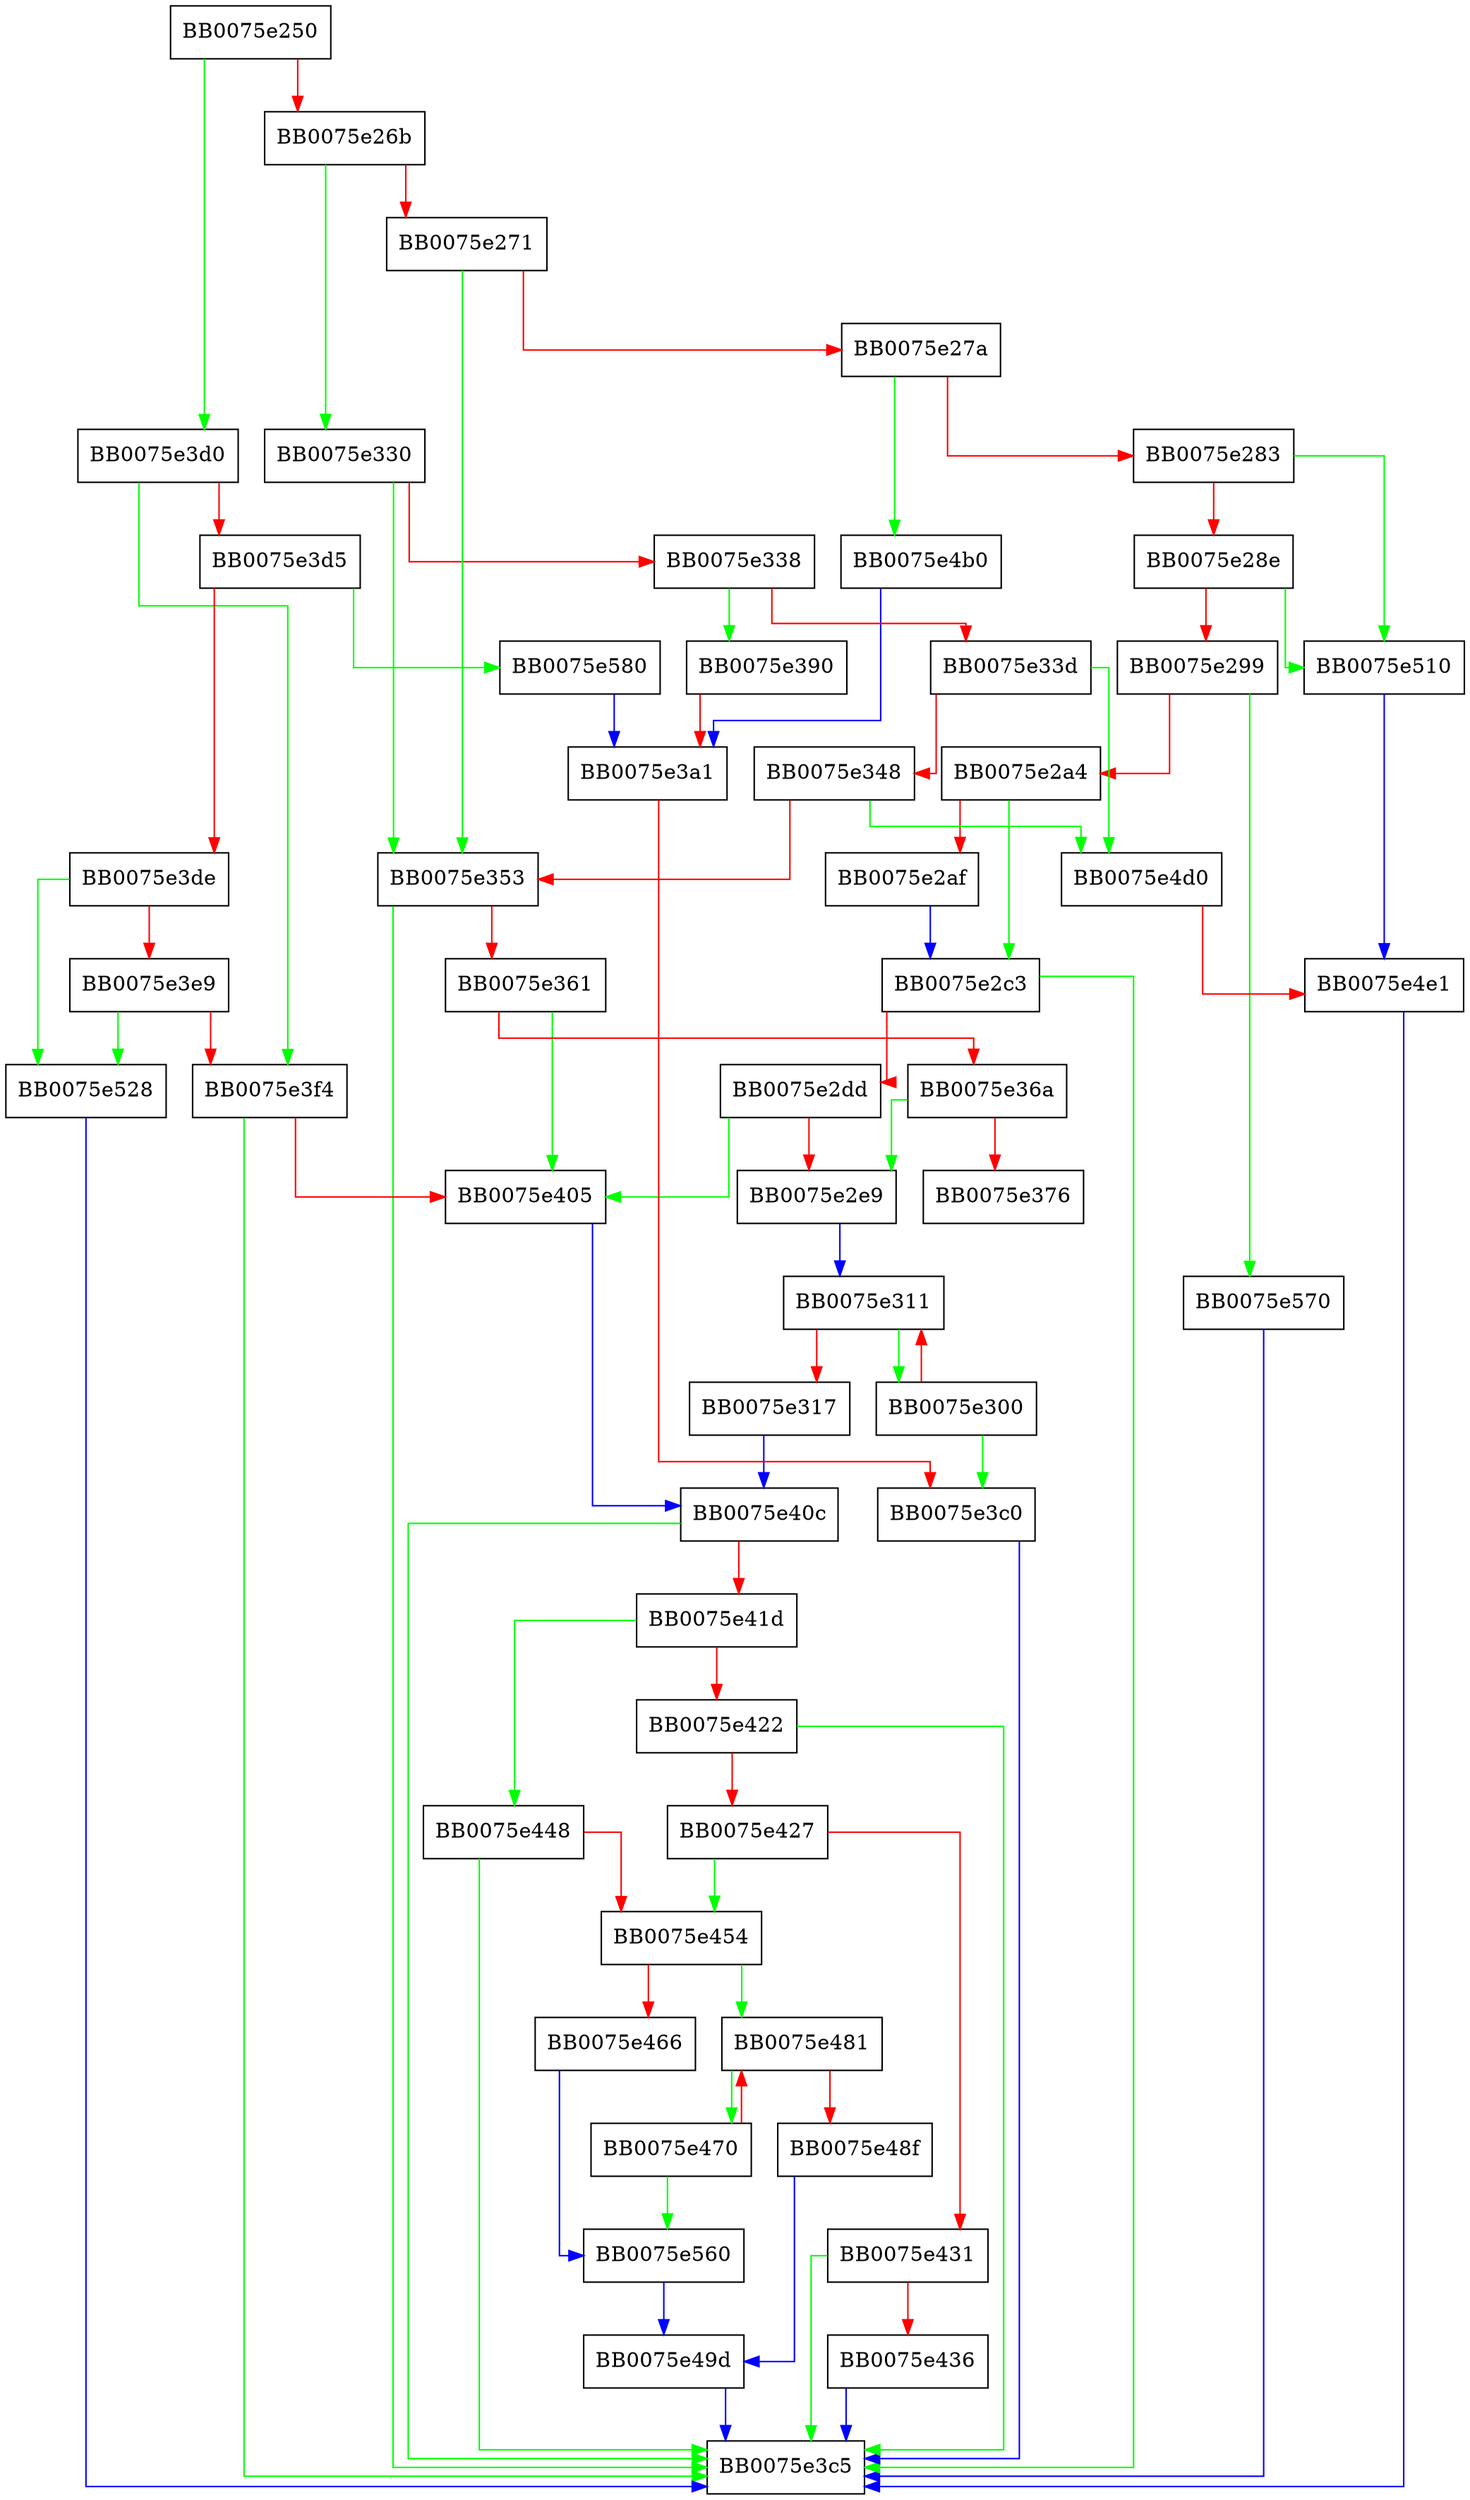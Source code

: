 digraph fix_dh_kdf_type {
  node [shape="box"];
  graph [splines=ortho];
  BB0075e250 -> BB0075e3d0 [color="green"];
  BB0075e250 -> BB0075e26b [color="red"];
  BB0075e26b -> BB0075e330 [color="green"];
  BB0075e26b -> BB0075e271 [color="red"];
  BB0075e271 -> BB0075e353 [color="green"];
  BB0075e271 -> BB0075e27a [color="red"];
  BB0075e27a -> BB0075e4b0 [color="green"];
  BB0075e27a -> BB0075e283 [color="red"];
  BB0075e283 -> BB0075e510 [color="green"];
  BB0075e283 -> BB0075e28e [color="red"];
  BB0075e28e -> BB0075e510 [color="green"];
  BB0075e28e -> BB0075e299 [color="red"];
  BB0075e299 -> BB0075e570 [color="green"];
  BB0075e299 -> BB0075e2a4 [color="red"];
  BB0075e2a4 -> BB0075e2c3 [color="green"];
  BB0075e2a4 -> BB0075e2af [color="red"];
  BB0075e2af -> BB0075e2c3 [color="blue"];
  BB0075e2c3 -> BB0075e3c5 [color="green"];
  BB0075e2c3 -> BB0075e2dd [color="red"];
  BB0075e2dd -> BB0075e405 [color="green"];
  BB0075e2dd -> BB0075e2e9 [color="red"];
  BB0075e2e9 -> BB0075e311 [color="blue"];
  BB0075e300 -> BB0075e3c0 [color="green"];
  BB0075e300 -> BB0075e311 [color="red"];
  BB0075e311 -> BB0075e300 [color="green"];
  BB0075e311 -> BB0075e317 [color="red"];
  BB0075e317 -> BB0075e40c [color="blue"];
  BB0075e330 -> BB0075e353 [color="green"];
  BB0075e330 -> BB0075e338 [color="red"];
  BB0075e338 -> BB0075e390 [color="green"];
  BB0075e338 -> BB0075e33d [color="red"];
  BB0075e33d -> BB0075e4d0 [color="green"];
  BB0075e33d -> BB0075e348 [color="red"];
  BB0075e348 -> BB0075e4d0 [color="green"];
  BB0075e348 -> BB0075e353 [color="red"];
  BB0075e353 -> BB0075e3c5 [color="green"];
  BB0075e353 -> BB0075e361 [color="red"];
  BB0075e361 -> BB0075e405 [color="green"];
  BB0075e361 -> BB0075e36a [color="red"];
  BB0075e36a -> BB0075e2e9 [color="green"];
  BB0075e36a -> BB0075e376 [color="red"];
  BB0075e390 -> BB0075e3a1 [color="red"];
  BB0075e3a1 -> BB0075e3c0 [color="red"];
  BB0075e3c0 -> BB0075e3c5 [color="blue"];
  BB0075e3d0 -> BB0075e3f4 [color="green"];
  BB0075e3d0 -> BB0075e3d5 [color="red"];
  BB0075e3d5 -> BB0075e580 [color="green"];
  BB0075e3d5 -> BB0075e3de [color="red"];
  BB0075e3de -> BB0075e528 [color="green"];
  BB0075e3de -> BB0075e3e9 [color="red"];
  BB0075e3e9 -> BB0075e528 [color="green"];
  BB0075e3e9 -> BB0075e3f4 [color="red"];
  BB0075e3f4 -> BB0075e3c5 [color="green"];
  BB0075e3f4 -> BB0075e405 [color="red"];
  BB0075e405 -> BB0075e40c [color="blue"];
  BB0075e40c -> BB0075e3c5 [color="green"];
  BB0075e40c -> BB0075e41d [color="red"];
  BB0075e41d -> BB0075e448 [color="green"];
  BB0075e41d -> BB0075e422 [color="red"];
  BB0075e422 -> BB0075e3c5 [color="green"];
  BB0075e422 -> BB0075e427 [color="red"];
  BB0075e427 -> BB0075e454 [color="green"];
  BB0075e427 -> BB0075e431 [color="red"];
  BB0075e431 -> BB0075e3c5 [color="green"];
  BB0075e431 -> BB0075e436 [color="red"];
  BB0075e436 -> BB0075e3c5 [color="blue"];
  BB0075e448 -> BB0075e3c5 [color="green"];
  BB0075e448 -> BB0075e454 [color="red"];
  BB0075e454 -> BB0075e481 [color="green"];
  BB0075e454 -> BB0075e466 [color="red"];
  BB0075e466 -> BB0075e560 [color="blue"];
  BB0075e470 -> BB0075e560 [color="green"];
  BB0075e470 -> BB0075e481 [color="red"];
  BB0075e481 -> BB0075e470 [color="green"];
  BB0075e481 -> BB0075e48f [color="red"];
  BB0075e48f -> BB0075e49d [color="blue"];
  BB0075e49d -> BB0075e3c5 [color="blue"];
  BB0075e4b0 -> BB0075e3a1 [color="blue"];
  BB0075e4d0 -> BB0075e4e1 [color="red"];
  BB0075e4e1 -> BB0075e3c5 [color="blue"];
  BB0075e510 -> BB0075e4e1 [color="blue"];
  BB0075e528 -> BB0075e3c5 [color="blue"];
  BB0075e560 -> BB0075e49d [color="blue"];
  BB0075e570 -> BB0075e3c5 [color="blue"];
  BB0075e580 -> BB0075e3a1 [color="blue"];
}